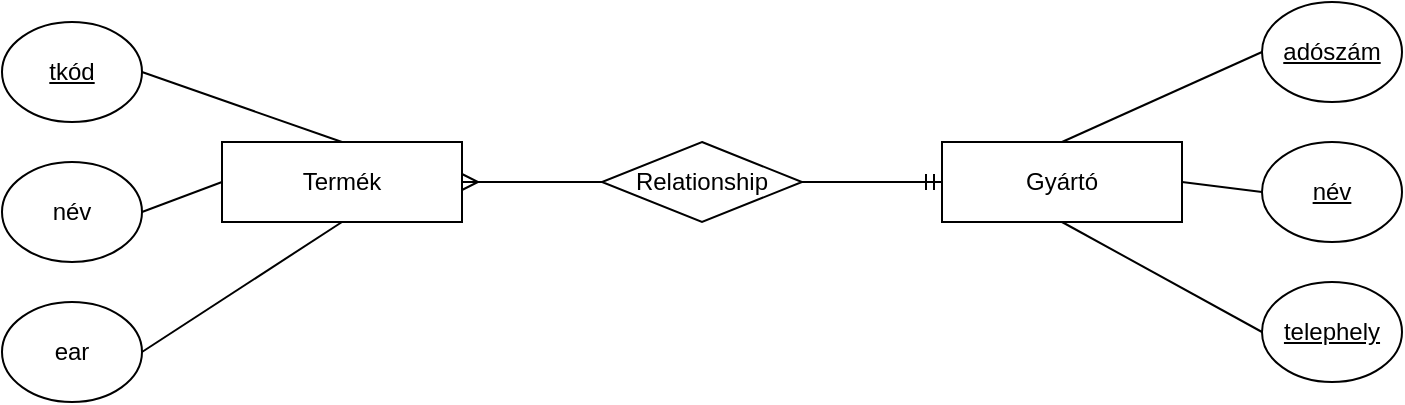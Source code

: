 <mxfile version="20.4.0" type="github">
  <diagram id="R2lEEEUBdFMjLlhIrx00" name="Page-1">
    <mxGraphModel dx="981" dy="548" grid="1" gridSize="10" guides="1" tooltips="1" connect="1" arrows="1" fold="1" page="1" pageScale="1" pageWidth="850" pageHeight="1100" math="0" shadow="0" extFonts="Permanent Marker^https://fonts.googleapis.com/css?family=Permanent+Marker">
      <root>
        <mxCell id="0" />
        <mxCell id="1" parent="0" />
        <mxCell id="NctWuil8RrD8gpLTqutB-1" value="Termék" style="rounded=0;whiteSpace=wrap;html=1;" vertex="1" parent="1">
          <mxGeometry x="160" y="160" width="120" height="40" as="geometry" />
        </mxCell>
        <mxCell id="NctWuil8RrD8gpLTqutB-2" value="Gyártó" style="rounded=0;whiteSpace=wrap;html=1;" vertex="1" parent="1">
          <mxGeometry x="520" y="160" width="120" height="40" as="geometry" />
        </mxCell>
        <mxCell id="NctWuil8RrD8gpLTqutB-4" value="Relationship" style="shape=rhombus;perimeter=rhombusPerimeter;whiteSpace=wrap;html=1;align=center;" vertex="1" parent="1">
          <mxGeometry x="350" y="160" width="100" height="40" as="geometry" />
        </mxCell>
        <mxCell id="NctWuil8RrD8gpLTqutB-7" value="" style="edgeStyle=entityRelationEdgeStyle;fontSize=12;html=1;endArrow=ERmany;rounded=0;entryX=1;entryY=0.5;entryDx=0;entryDy=0;exitX=0;exitY=0.5;exitDx=0;exitDy=0;" edge="1" parent="1" source="NctWuil8RrD8gpLTqutB-4" target="NctWuil8RrD8gpLTqutB-1">
          <mxGeometry width="100" height="100" relative="1" as="geometry">
            <mxPoint x="240" y="320" as="sourcePoint" />
            <mxPoint x="340" y="220" as="targetPoint" />
          </mxGeometry>
        </mxCell>
        <mxCell id="NctWuil8RrD8gpLTqutB-9" value="" style="edgeStyle=entityRelationEdgeStyle;fontSize=12;html=1;endArrow=ERmandOne;rounded=0;entryX=0;entryY=0.5;entryDx=0;entryDy=0;exitX=1;exitY=0.5;exitDx=0;exitDy=0;" edge="1" parent="1" source="NctWuil8RrD8gpLTqutB-4" target="NctWuil8RrD8gpLTqutB-2">
          <mxGeometry width="100" height="100" relative="1" as="geometry">
            <mxPoint x="340" y="280" as="sourcePoint" />
            <mxPoint x="440" y="180" as="targetPoint" />
          </mxGeometry>
        </mxCell>
        <mxCell id="NctWuil8RrD8gpLTqutB-10" value="tkód" style="ellipse;whiteSpace=wrap;html=1;verticalAlign=middle;fontStyle=4" vertex="1" parent="1">
          <mxGeometry x="50" y="100" width="70" height="50" as="geometry" />
        </mxCell>
        <mxCell id="NctWuil8RrD8gpLTqutB-11" value="név" style="ellipse;whiteSpace=wrap;html=1;" vertex="1" parent="1">
          <mxGeometry x="50" y="170" width="70" height="50" as="geometry" />
        </mxCell>
        <mxCell id="NctWuil8RrD8gpLTqutB-12" value="ear" style="ellipse;whiteSpace=wrap;html=1;" vertex="1" parent="1">
          <mxGeometry x="50" y="240" width="70" height="50" as="geometry" />
        </mxCell>
        <mxCell id="NctWuil8RrD8gpLTqutB-14" value="" style="endArrow=none;html=1;rounded=0;exitX=1;exitY=0.5;exitDx=0;exitDy=0;entryX=0.5;entryY=0;entryDx=0;entryDy=0;" edge="1" parent="1" source="NctWuil8RrD8gpLTqutB-10" target="NctWuil8RrD8gpLTqutB-1">
          <mxGeometry relative="1" as="geometry">
            <mxPoint x="310" y="230" as="sourcePoint" />
            <mxPoint x="470" y="230" as="targetPoint" />
          </mxGeometry>
        </mxCell>
        <mxCell id="NctWuil8RrD8gpLTqutB-15" value="" style="endArrow=none;html=1;rounded=0;exitX=1;exitY=0.5;exitDx=0;exitDy=0;entryX=0;entryY=0.5;entryDx=0;entryDy=0;" edge="1" parent="1" source="NctWuil8RrD8gpLTqutB-11" target="NctWuil8RrD8gpLTqutB-1">
          <mxGeometry relative="1" as="geometry">
            <mxPoint x="310" y="230" as="sourcePoint" />
            <mxPoint x="470" y="230" as="targetPoint" />
          </mxGeometry>
        </mxCell>
        <mxCell id="NctWuil8RrD8gpLTqutB-16" value="" style="endArrow=none;html=1;rounded=0;exitX=1;exitY=0.5;exitDx=0;exitDy=0;entryX=0.5;entryY=1;entryDx=0;entryDy=0;" edge="1" parent="1" source="NctWuil8RrD8gpLTqutB-12" target="NctWuil8RrD8gpLTqutB-1">
          <mxGeometry relative="1" as="geometry">
            <mxPoint x="310" y="230" as="sourcePoint" />
            <mxPoint x="470" y="230" as="targetPoint" />
          </mxGeometry>
        </mxCell>
        <mxCell id="NctWuil8RrD8gpLTqutB-17" value="adószám" style="ellipse;whiteSpace=wrap;html=1;verticalAlign=middle;fontStyle=4" vertex="1" parent="1">
          <mxGeometry x="680" y="90" width="70" height="50" as="geometry" />
        </mxCell>
        <mxCell id="NctWuil8RrD8gpLTqutB-18" value="név" style="ellipse;whiteSpace=wrap;html=1;verticalAlign=middle;fontStyle=4" vertex="1" parent="1">
          <mxGeometry x="680" y="160" width="70" height="50" as="geometry" />
        </mxCell>
        <mxCell id="NctWuil8RrD8gpLTqutB-19" value="telephely" style="ellipse;whiteSpace=wrap;html=1;verticalAlign=middle;fontStyle=4" vertex="1" parent="1">
          <mxGeometry x="680" y="230" width="70" height="50" as="geometry" />
        </mxCell>
        <mxCell id="NctWuil8RrD8gpLTqutB-20" value="" style="endArrow=none;html=1;rounded=0;entryX=0;entryY=0.5;entryDx=0;entryDy=0;exitX=0.5;exitY=0;exitDx=0;exitDy=0;" edge="1" parent="1" source="NctWuil8RrD8gpLTqutB-2" target="NctWuil8RrD8gpLTqutB-17">
          <mxGeometry relative="1" as="geometry">
            <mxPoint x="310" y="230" as="sourcePoint" />
            <mxPoint x="470" y="230" as="targetPoint" />
          </mxGeometry>
        </mxCell>
        <mxCell id="NctWuil8RrD8gpLTqutB-21" value="" style="endArrow=none;html=1;rounded=0;entryX=0;entryY=0.5;entryDx=0;entryDy=0;exitX=1;exitY=0.5;exitDx=0;exitDy=0;" edge="1" parent="1" source="NctWuil8RrD8gpLTqutB-2" target="NctWuil8RrD8gpLTqutB-18">
          <mxGeometry relative="1" as="geometry">
            <mxPoint x="310" y="230" as="sourcePoint" />
            <mxPoint x="470" y="230" as="targetPoint" />
          </mxGeometry>
        </mxCell>
        <mxCell id="NctWuil8RrD8gpLTqutB-22" value="" style="endArrow=none;html=1;rounded=0;entryX=0;entryY=0.5;entryDx=0;entryDy=0;exitX=0.5;exitY=1;exitDx=0;exitDy=0;" edge="1" parent="1" source="NctWuil8RrD8gpLTqutB-2" target="NctWuil8RrD8gpLTqutB-19">
          <mxGeometry relative="1" as="geometry">
            <mxPoint x="310" y="230" as="sourcePoint" />
            <mxPoint x="470" y="230" as="targetPoint" />
          </mxGeometry>
        </mxCell>
      </root>
    </mxGraphModel>
  </diagram>
</mxfile>
